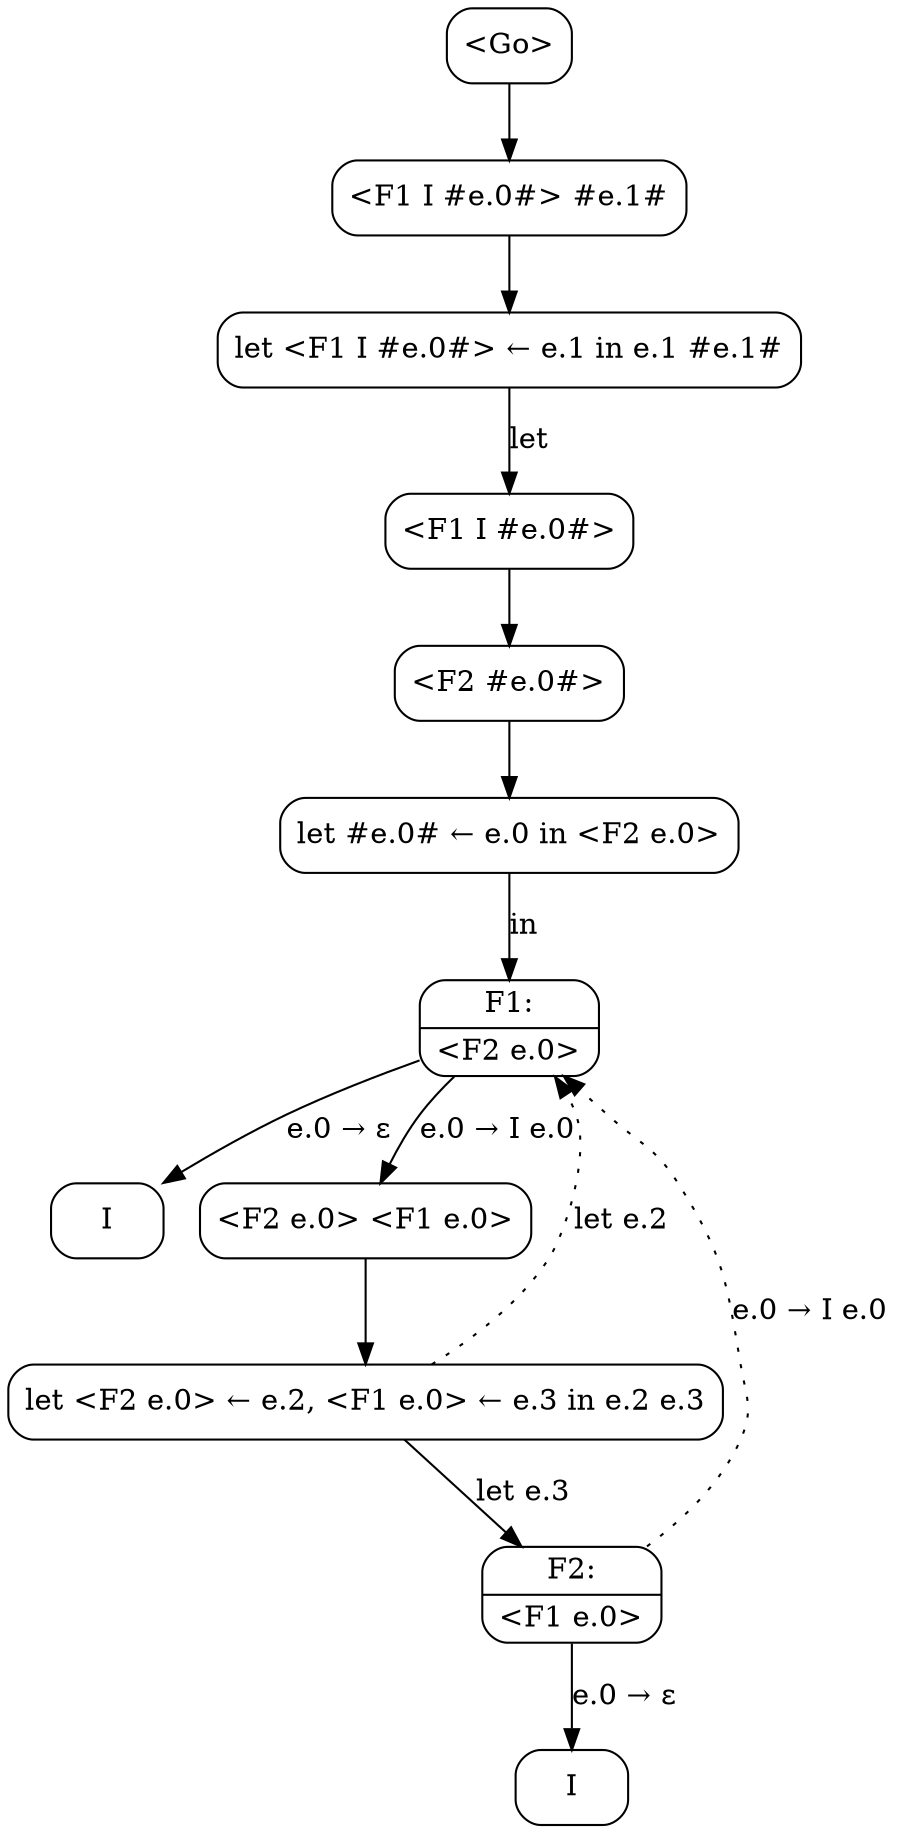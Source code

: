 digraph {
  node [shape=box, style=rounded];

  C0 [label="<Go>"];
  C1 [label="<F1 I #e.0#> #e.1#"];
  C0 -> C1;
  C2 [label="let <F1 I #e.0#> ← e.1 in e.1 #e.1#"];
  C1 -> C2;
  C3 [label="<F1 I #e.0#>"];
  C2 -> C3 [label="let"];
  C4 [label="<F2 #e.0#>"];
  C3 -> C4;
  C5 [label="let #e.0# ← e.0 in <F2 e.0>"];
  C4 -> C5;
  F1 [shape=record, label="{F1:|\<F2 e.0\>}"];
  C5 -> F1 [label="in"];
  C6 [label="I"];
  F1 -> C6 [label="e.0 → ε"];
  C7 [label="<F2 e.0> <F1 e.0>"];
  F1 -> C7 [label="e.0 → I e.0"];
  C8 [label="let <F2 e.0> ← e.2, <F1 e.0> ← e.3 in e.2 e.3"];
  C7 -> C8;
  C8 -> F1 [label="let e.2", style=dotted];
  F2 [shape=record, label="{F2:|\<F1 e.0\>}"];
  C8 -> F2 [label="let e.3"];
  C9 [label="I"];
  F2 -> C9 [label="e.0 → ε"];
  F2 -> F1 [label="e.0 → I e.0", style=dotted];
}
